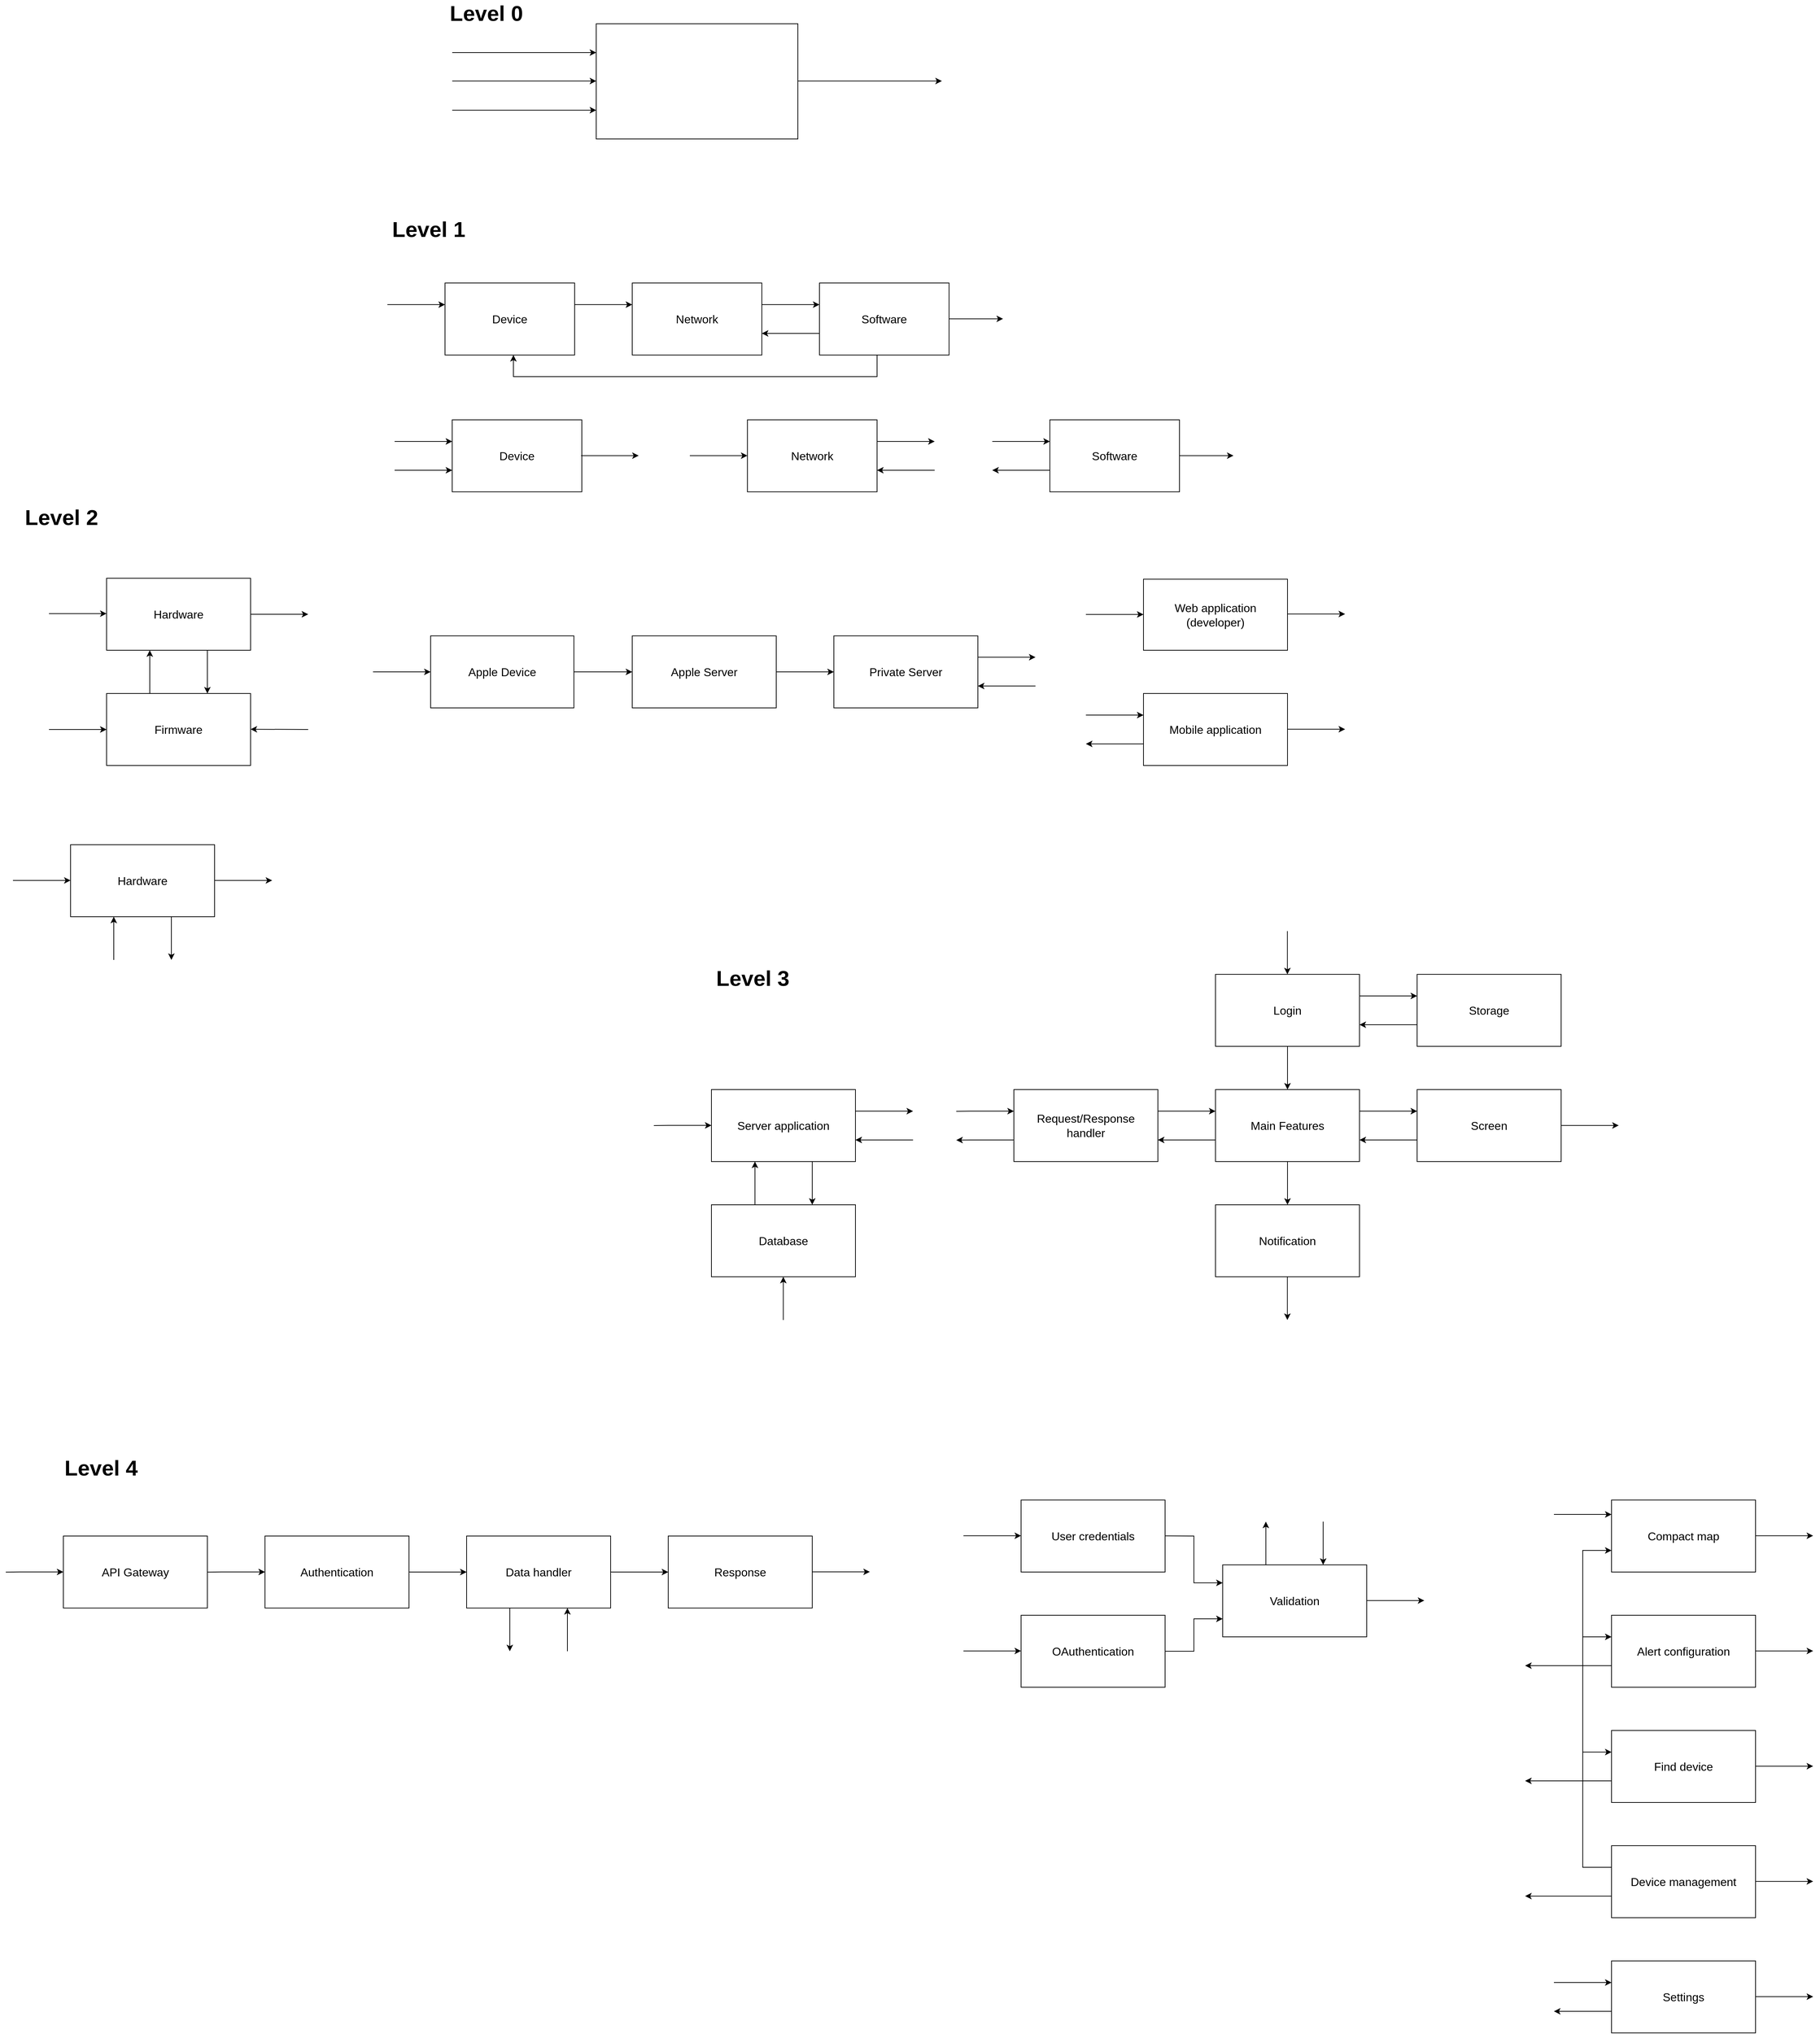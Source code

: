 <mxfile version="24.8.4">
  <diagram name="Page-1" id="5LU7Rp1ZNXdT5xKRHXcr">
    <mxGraphModel dx="1353" dy="250" grid="1" gridSize="10" guides="1" tooltips="1" connect="1" arrows="1" fold="1" page="1" pageScale="1" pageWidth="850" pageHeight="1100" math="0" shadow="0">
      <root>
        <mxCell id="0" />
        <mxCell id="1" parent="0" />
        <mxCell id="5OAMmtJjM21bAXwRtnvp-2" value="" style="rounded=0;whiteSpace=wrap;html=1;" parent="1" vertex="1">
          <mxGeometry x="360" y="170" width="280" height="160" as="geometry" />
        </mxCell>
        <mxCell id="5OAMmtJjM21bAXwRtnvp-3" value="" style="endArrow=classic;html=1;rounded=0;" parent="1" edge="1">
          <mxGeometry width="50" height="50" relative="1" as="geometry">
            <mxPoint x="160" y="249.5" as="sourcePoint" />
            <mxPoint x="360" y="249.5" as="targetPoint" />
          </mxGeometry>
        </mxCell>
        <mxCell id="5OAMmtJjM21bAXwRtnvp-4" value="" style="endArrow=classic;html=1;rounded=0;" parent="1" edge="1">
          <mxGeometry width="50" height="50" relative="1" as="geometry">
            <mxPoint x="160" y="290" as="sourcePoint" />
            <mxPoint x="360" y="290" as="targetPoint" />
          </mxGeometry>
        </mxCell>
        <mxCell id="5OAMmtJjM21bAXwRtnvp-5" value="" style="endArrow=classic;html=1;rounded=0;" parent="1" edge="1">
          <mxGeometry width="50" height="50" relative="1" as="geometry">
            <mxPoint x="160" y="210" as="sourcePoint" />
            <mxPoint x="360" y="210" as="targetPoint" />
          </mxGeometry>
        </mxCell>
        <mxCell id="5OAMmtJjM21bAXwRtnvp-6" value="" style="endArrow=classic;html=1;rounded=0;" parent="1" edge="1">
          <mxGeometry width="50" height="50" relative="1" as="geometry">
            <mxPoint x="640" y="249.5" as="sourcePoint" />
            <mxPoint x="840" y="249.5" as="targetPoint" />
          </mxGeometry>
        </mxCell>
        <mxCell id="EfRPAqn-VJBuJBoE89wM-40" value="" style="edgeStyle=orthogonalEdgeStyle;rounded=0;orthogonalLoop=1;jettySize=auto;html=1;fontSize=16;" edge="1" parent="1">
          <mxGeometry relative="1" as="geometry">
            <mxPoint x="330" y="560" as="sourcePoint" />
            <mxPoint x="410" y="560" as="targetPoint" />
          </mxGeometry>
        </mxCell>
        <mxCell id="5OAMmtJjM21bAXwRtnvp-7" value="Device" style="rounded=0;whiteSpace=wrap;html=1;fontSize=16;" parent="1" vertex="1">
          <mxGeometry x="150" y="530" width="180" height="100" as="geometry" />
        </mxCell>
        <mxCell id="EfRPAqn-VJBuJBoE89wM-41" value="" style="edgeStyle=orthogonalEdgeStyle;rounded=0;orthogonalLoop=1;jettySize=auto;html=1;fontSize=16;" edge="1" parent="1">
          <mxGeometry relative="1" as="geometry">
            <mxPoint x="590.0" y="560" as="sourcePoint" />
            <mxPoint x="670" y="560" as="targetPoint" />
          </mxGeometry>
        </mxCell>
        <mxCell id="5OAMmtJjM21bAXwRtnvp-8" value="Network" style="rounded=0;whiteSpace=wrap;html=1;fontSize=16;" parent="1" vertex="1">
          <mxGeometry x="410" y="530" width="180" height="100" as="geometry" />
        </mxCell>
        <mxCell id="5OAMmtJjM21bAXwRtnvp-33" style="edgeStyle=orthogonalEdgeStyle;rounded=0;orthogonalLoop=1;jettySize=auto;html=1;fontSize=16;" parent="1" source="5OAMmtJjM21bAXwRtnvp-13" edge="1">
          <mxGeometry relative="1" as="geometry">
            <Array as="points">
              <mxPoint x="750" y="660" />
              <mxPoint x="245" y="660" />
            </Array>
            <mxPoint x="245" y="630" as="targetPoint" />
          </mxGeometry>
        </mxCell>
        <mxCell id="5OAMmtJjM21bAXwRtnvp-13" value="Software" style="rounded=0;whiteSpace=wrap;html=1;fontSize=16;" parent="1" vertex="1">
          <mxGeometry x="670" y="530" width="180" height="100" as="geometry" />
        </mxCell>
        <mxCell id="5OAMmtJjM21bAXwRtnvp-16" style="edgeStyle=orthogonalEdgeStyle;rounded=0;orthogonalLoop=1;jettySize=auto;html=1;fontSize=16;" parent="1" edge="1">
          <mxGeometry relative="1" as="geometry">
            <mxPoint x="70" y="560" as="sourcePoint" />
            <mxPoint x="150" y="560" as="targetPoint" />
          </mxGeometry>
        </mxCell>
        <mxCell id="5OAMmtJjM21bAXwRtnvp-18" style="edgeStyle=orthogonalEdgeStyle;rounded=0;orthogonalLoop=1;jettySize=auto;html=1;entryX=0;entryY=0.5;entryDx=0;entryDy=0;fontSize=16;" parent="1" edge="1">
          <mxGeometry relative="1" as="geometry">
            <mxPoint x="850" y="579.73" as="sourcePoint" />
            <mxPoint x="925" y="579.73" as="targetPoint" />
          </mxGeometry>
        </mxCell>
        <mxCell id="5OAMmtJjM21bAXwRtnvp-30" value="" style="edgeStyle=orthogonalEdgeStyle;rounded=0;orthogonalLoop=1;jettySize=auto;html=1;" parent="1" edge="1">
          <mxGeometry relative="1" as="geometry">
            <mxPoint x="-180" y="1040" as="sourcePoint" />
            <mxPoint x="-180" y="1100" as="targetPoint" />
          </mxGeometry>
        </mxCell>
        <mxCell id="5OAMmtJjM21bAXwRtnvp-27" value="Hardware" style="rounded=0;whiteSpace=wrap;html=1;fontSize=16;" parent="1" vertex="1">
          <mxGeometry x="-320" y="940" width="200" height="100" as="geometry" />
        </mxCell>
        <mxCell id="5OAMmtJjM21bAXwRtnvp-31" value="" style="edgeStyle=orthogonalEdgeStyle;rounded=0;orthogonalLoop=1;jettySize=auto;html=1;" parent="1" edge="1">
          <mxGeometry relative="1" as="geometry">
            <mxPoint x="-260" y="1100" as="sourcePoint" />
            <mxPoint x="-260" y="1040" as="targetPoint" />
          </mxGeometry>
        </mxCell>
        <mxCell id="5OAMmtJjM21bAXwRtnvp-28" value="Firmware" style="rounded=0;whiteSpace=wrap;html=1;fontSize=16;" parent="1" vertex="1">
          <mxGeometry x="-320" y="1100" width="200" height="100" as="geometry" />
        </mxCell>
        <mxCell id="EfRPAqn-VJBuJBoE89wM-63" value="" style="edgeStyle=orthogonalEdgeStyle;rounded=0;orthogonalLoop=1;jettySize=auto;html=1;" edge="1" parent="1" source="5OAMmtJjM21bAXwRtnvp-32" target="5OAMmtJjM21bAXwRtnvp-49">
          <mxGeometry relative="1" as="geometry" />
        </mxCell>
        <mxCell id="5OAMmtJjM21bAXwRtnvp-32" value="Apple Server" style="rounded=0;whiteSpace=wrap;html=1;fontSize=16;" parent="1" vertex="1">
          <mxGeometry x="410" y="1020" width="200" height="100" as="geometry" />
        </mxCell>
        <mxCell id="EfRPAqn-VJBuJBoE89wM-62" value="" style="edgeStyle=orthogonalEdgeStyle;rounded=0;orthogonalLoop=1;jettySize=auto;html=1;" edge="1" parent="1" source="5OAMmtJjM21bAXwRtnvp-34" target="5OAMmtJjM21bAXwRtnvp-32">
          <mxGeometry relative="1" as="geometry" />
        </mxCell>
        <mxCell id="5OAMmtJjM21bAXwRtnvp-34" value="Apple Device" style="rounded=0;whiteSpace=wrap;html=1;fontSize=16;" parent="1" vertex="1">
          <mxGeometry x="130" y="1020" width="199" height="100" as="geometry" />
        </mxCell>
        <mxCell id="5OAMmtJjM21bAXwRtnvp-41" value="Mobile application" style="rounded=0;whiteSpace=wrap;html=1;fontSize=16;" parent="1" vertex="1">
          <mxGeometry x="1120" y="1100" width="200" height="100" as="geometry" />
        </mxCell>
        <mxCell id="5OAMmtJjM21bAXwRtnvp-42" value="Web application&lt;div style=&quot;font-size: 16px;&quot;&gt;(developer)&lt;/div&gt;" style="rounded=0;whiteSpace=wrap;html=1;fontSize=16;" parent="1" vertex="1">
          <mxGeometry x="1120" y="941.25" width="200" height="98.75" as="geometry" />
        </mxCell>
        <mxCell id="5OAMmtJjM21bAXwRtnvp-49" value="Private Server" style="rounded=0;whiteSpace=wrap;html=1;fontSize=16;" parent="1" vertex="1">
          <mxGeometry x="690" y="1020" width="200" height="100" as="geometry" />
        </mxCell>
        <mxCell id="5OAMmtJjM21bAXwRtnvp-67" value="" style="endArrow=classic;html=1;rounded=0;" parent="1" edge="1">
          <mxGeometry width="50" height="50" relative="1" as="geometry">
            <mxPoint x="-40" y="1150" as="sourcePoint" />
            <mxPoint x="-120" y="1149.68" as="targetPoint" />
          </mxGeometry>
        </mxCell>
        <mxCell id="b0lqk5REmzzPsrrRy35X-2" value="Level 0" style="text;html=1;align=center;verticalAlign=middle;whiteSpace=wrap;rounded=0;fontSize=30;fontStyle=1" parent="1" vertex="1">
          <mxGeometry x="155" y="140" width="105" height="30" as="geometry" />
        </mxCell>
        <mxCell id="b0lqk5REmzzPsrrRy35X-5" value="Level 1" style="text;html=1;align=center;verticalAlign=middle;whiteSpace=wrap;rounded=0;fontSize=30;fontStyle=1" parent="1" vertex="1">
          <mxGeometry x="75" y="440" width="105" height="30" as="geometry" />
        </mxCell>
        <mxCell id="b0lqk5REmzzPsrrRy35X-10" value="Level 2" style="text;html=1;align=center;verticalAlign=middle;whiteSpace=wrap;rounded=0;fontSize=30;fontStyle=1" parent="1" vertex="1">
          <mxGeometry x="-435" y="840" width="105" height="30" as="geometry" />
        </mxCell>
        <mxCell id="b0lqk5REmzzPsrrRy35X-13" value="Server application" style="rounded=0;whiteSpace=wrap;html=1;fontSize=16;" parent="1" vertex="1">
          <mxGeometry x="520" y="1650" width="200" height="100" as="geometry" />
        </mxCell>
        <mxCell id="b0lqk5REmzzPsrrRy35X-15" value="" style="edgeStyle=orthogonalEdgeStyle;rounded=0;orthogonalLoop=1;jettySize=auto;html=1;" parent="1" edge="1">
          <mxGeometry relative="1" as="geometry">
            <mxPoint x="580.42" y="1810" as="sourcePoint" />
            <mxPoint x="580.42" y="1750" as="targetPoint" />
          </mxGeometry>
        </mxCell>
        <mxCell id="b0lqk5REmzzPsrrRy35X-14" value="Database" style="rounded=0;whiteSpace=wrap;html=1;fontSize=16;" parent="1" vertex="1">
          <mxGeometry x="520" y="1810" width="200" height="100" as="geometry" />
        </mxCell>
        <mxCell id="b0lqk5REmzzPsrrRy35X-16" value="" style="edgeStyle=orthogonalEdgeStyle;rounded=0;orthogonalLoop=1;jettySize=auto;html=1;startArrow=classic;startFill=1;endArrow=none;endFill=0;" parent="1" edge="1">
          <mxGeometry relative="1" as="geometry">
            <mxPoint x="660" y="1810" as="sourcePoint" />
            <mxPoint x="660" y="1750" as="targetPoint" />
          </mxGeometry>
        </mxCell>
        <mxCell id="b0lqk5REmzzPsrrRy35X-20" value="" style="endArrow=classic;html=1;rounded=0;entryX=0;entryY=0.5;entryDx=0;entryDy=0;" parent="1" edge="1">
          <mxGeometry width="50" height="50" relative="1" as="geometry">
            <mxPoint x="440" y="1700" as="sourcePoint" />
            <mxPoint x="520" y="1699.8" as="targetPoint" />
            <Array as="points">
              <mxPoint x="460" y="1699.8" />
            </Array>
          </mxGeometry>
        </mxCell>
        <mxCell id="b0lqk5REmzzPsrrRy35X-21" value="" style="endArrow=classic;html=1;rounded=0;entryX=0;entryY=0.5;entryDx=0;entryDy=0;" parent="1" edge="1">
          <mxGeometry width="50" height="50" relative="1" as="geometry">
            <mxPoint x="720" y="1680" as="sourcePoint" />
            <mxPoint x="800" y="1680" as="targetPoint" />
          </mxGeometry>
        </mxCell>
        <mxCell id="oY7AbEXCepCv40pV6vN1-78" value="" style="endArrow=none;html=1;rounded=0;entryX=0;entryY=0.5;entryDx=0;entryDy=0;endFill=0;startArrow=classic;startFill=1;" parent="1" edge="1">
          <mxGeometry width="50" height="50" relative="1" as="geometry">
            <mxPoint x="720" y="1720" as="sourcePoint" />
            <mxPoint x="800" y="1720" as="targetPoint" />
          </mxGeometry>
        </mxCell>
        <mxCell id="oY7AbEXCepCv40pV6vN1-88" value="Request/Response&lt;div&gt;handler&lt;/div&gt;" style="rounded=0;whiteSpace=wrap;html=1;fontSize=16;" parent="1" vertex="1">
          <mxGeometry x="940" y="1650" width="200" height="100" as="geometry" />
        </mxCell>
        <mxCell id="oY7AbEXCepCv40pV6vN1-92" value="" style="endArrow=none;html=1;rounded=0;entryX=0;entryY=0.5;entryDx=0;entryDy=0;endFill=0;startArrow=classic;startFill=1;" parent="1" edge="1">
          <mxGeometry width="50" height="50" relative="1" as="geometry">
            <mxPoint x="860" y="1720.2" as="sourcePoint" />
            <mxPoint x="940" y="1720" as="targetPoint" />
            <Array as="points">
              <mxPoint x="880" y="1720" />
            </Array>
          </mxGeometry>
        </mxCell>
        <mxCell id="oY7AbEXCepCv40pV6vN1-93" value="" style="endArrow=classic;html=1;rounded=0;entryX=0;entryY=0.5;entryDx=0;entryDy=0;" parent="1" edge="1">
          <mxGeometry width="50" height="50" relative="1" as="geometry">
            <mxPoint x="1140" y="1680" as="sourcePoint" />
            <mxPoint x="1220" y="1680" as="targetPoint" />
          </mxGeometry>
        </mxCell>
        <mxCell id="oY7AbEXCepCv40pV6vN1-94" value="" style="endArrow=none;html=1;rounded=0;entryX=0;entryY=0.5;entryDx=0;entryDy=0;endFill=0;startArrow=classic;startFill=1;" parent="1" edge="1">
          <mxGeometry width="50" height="50" relative="1" as="geometry">
            <mxPoint x="1140" y="1720" as="sourcePoint" />
            <mxPoint x="1220" y="1720" as="targetPoint" />
          </mxGeometry>
        </mxCell>
        <mxCell id="oY7AbEXCepCv40pV6vN1-95" value="" style="endArrow=classic;html=1;rounded=0;entryX=0;entryY=0.5;entryDx=0;entryDy=0;endFill=1;startArrow=none;startFill=0;" parent="1" edge="1">
          <mxGeometry width="50" height="50" relative="1" as="geometry">
            <mxPoint x="860" y="1680.2" as="sourcePoint" />
            <mxPoint x="940" y="1680" as="targetPoint" />
            <Array as="points">
              <mxPoint x="880" y="1680" />
            </Array>
          </mxGeometry>
        </mxCell>
        <mxCell id="oY7AbEXCepCv40pV6vN1-105" value="" style="edgeStyle=orthogonalEdgeStyle;rounded=0;orthogonalLoop=1;jettySize=auto;html=1;" parent="1" source="oY7AbEXCepCv40pV6vN1-96" target="oY7AbEXCepCv40pV6vN1-104" edge="1">
          <mxGeometry relative="1" as="geometry" />
        </mxCell>
        <mxCell id="oY7AbEXCepCv40pV6vN1-106" value="" style="edgeStyle=orthogonalEdgeStyle;rounded=0;orthogonalLoop=1;jettySize=auto;html=1;" parent="1" edge="1">
          <mxGeometry relative="1" as="geometry">
            <mxPoint x="1420" y="1680" as="sourcePoint" />
            <mxPoint x="1500" y="1680" as="targetPoint" />
          </mxGeometry>
        </mxCell>
        <mxCell id="oY7AbEXCepCv40pV6vN1-96" value="Main Features" style="rounded=0;whiteSpace=wrap;html=1;fontSize=16;" parent="1" vertex="1">
          <mxGeometry x="1220" y="1650" width="200" height="100" as="geometry" />
        </mxCell>
        <mxCell id="oY7AbEXCepCv40pV6vN1-98" value="" style="edgeStyle=orthogonalEdgeStyle;rounded=0;orthogonalLoop=1;jettySize=auto;html=1;" parent="1" source="oY7AbEXCepCv40pV6vN1-97" target="oY7AbEXCepCv40pV6vN1-96" edge="1">
          <mxGeometry relative="1" as="geometry" />
        </mxCell>
        <mxCell id="oY7AbEXCepCv40pV6vN1-101" value="" style="edgeStyle=orthogonalEdgeStyle;rounded=0;orthogonalLoop=1;jettySize=auto;html=1;" parent="1" edge="1">
          <mxGeometry relative="1" as="geometry">
            <mxPoint x="1420.0" y="1520" as="sourcePoint" />
            <mxPoint x="1500.0" y="1520" as="targetPoint" />
          </mxGeometry>
        </mxCell>
        <mxCell id="oY7AbEXCepCv40pV6vN1-97" value="Login" style="rounded=0;whiteSpace=wrap;html=1;fontSize=16;" parent="1" vertex="1">
          <mxGeometry x="1220" y="1490" width="200" height="100" as="geometry" />
        </mxCell>
        <mxCell id="oY7AbEXCepCv40pV6vN1-99" value="" style="edgeStyle=orthogonalEdgeStyle;rounded=0;orthogonalLoop=1;jettySize=auto;html=1;" parent="1" edge="1">
          <mxGeometry relative="1" as="geometry">
            <mxPoint x="1319.86" y="1430" as="sourcePoint" />
            <mxPoint x="1319.86" y="1490" as="targetPoint" />
          </mxGeometry>
        </mxCell>
        <mxCell id="oY7AbEXCepCv40pV6vN1-100" value="Storage" style="rounded=0;whiteSpace=wrap;html=1;fontSize=16;" parent="1" vertex="1">
          <mxGeometry x="1500" y="1490" width="200" height="100" as="geometry" />
        </mxCell>
        <mxCell id="oY7AbEXCepCv40pV6vN1-102" value="" style="edgeStyle=orthogonalEdgeStyle;rounded=0;orthogonalLoop=1;jettySize=auto;html=1;endArrow=none;endFill=0;startArrow=classic;startFill=1;" parent="1" edge="1">
          <mxGeometry relative="1" as="geometry">
            <mxPoint x="1420.0" y="1560" as="sourcePoint" />
            <mxPoint x="1500.0" y="1560" as="targetPoint" />
          </mxGeometry>
        </mxCell>
        <mxCell id="oY7AbEXCepCv40pV6vN1-103" value="Screen" style="rounded=0;whiteSpace=wrap;html=1;fontSize=16;" parent="1" vertex="1">
          <mxGeometry x="1500" y="1650" width="200" height="100" as="geometry" />
        </mxCell>
        <mxCell id="oY7AbEXCepCv40pV6vN1-104" value="Notification" style="rounded=0;whiteSpace=wrap;html=1;fontSize=16;" parent="1" vertex="1">
          <mxGeometry x="1220" y="1810" width="200" height="100" as="geometry" />
        </mxCell>
        <mxCell id="oY7AbEXCepCv40pV6vN1-107" value="" style="edgeStyle=orthogonalEdgeStyle;rounded=0;orthogonalLoop=1;jettySize=auto;html=1;endArrow=none;endFill=0;startArrow=classic;startFill=1;" parent="1" edge="1">
          <mxGeometry relative="1" as="geometry">
            <mxPoint x="1420" y="1720" as="sourcePoint" />
            <mxPoint x="1500" y="1720" as="targetPoint" />
          </mxGeometry>
        </mxCell>
        <mxCell id="oY7AbEXCepCv40pV6vN1-108" value="" style="edgeStyle=orthogonalEdgeStyle;rounded=0;orthogonalLoop=1;jettySize=auto;html=1;" parent="1" edge="1">
          <mxGeometry relative="1" as="geometry">
            <mxPoint x="1700.0" y="1699.82" as="sourcePoint" />
            <mxPoint x="1780.0" y="1699.82" as="targetPoint" />
          </mxGeometry>
        </mxCell>
        <mxCell id="oY7AbEXCepCv40pV6vN1-109" value="" style="edgeStyle=orthogonalEdgeStyle;rounded=0;orthogonalLoop=1;jettySize=auto;html=1;" parent="1" edge="1">
          <mxGeometry relative="1" as="geometry">
            <mxPoint x="1319.83" y="1910" as="sourcePoint" />
            <mxPoint x="1319.83" y="1970" as="targetPoint" />
          </mxGeometry>
        </mxCell>
        <mxCell id="oY7AbEXCepCv40pV6vN1-110" value="Level 3" style="text;html=1;align=center;verticalAlign=middle;whiteSpace=wrap;rounded=0;fontSize=30;fontStyle=1" parent="1" vertex="1">
          <mxGeometry x="525" y="1480" width="105" height="30" as="geometry" />
        </mxCell>
        <mxCell id="oY7AbEXCepCv40pV6vN1-113" value="API Gateway" style="rounded=0;whiteSpace=wrap;html=1;fontSize=16;" parent="1" vertex="1">
          <mxGeometry x="-380" y="2270" width="200" height="100" as="geometry" />
        </mxCell>
        <mxCell id="oY7AbEXCepCv40pV6vN1-117" value="" style="endArrow=classic;html=1;rounded=0;entryX=0;entryY=0.5;entryDx=0;entryDy=0;" parent="1" edge="1">
          <mxGeometry width="50" height="50" relative="1" as="geometry">
            <mxPoint x="-460" y="2320.07" as="sourcePoint" />
            <mxPoint x="-380" y="2319.87" as="targetPoint" />
            <Array as="points">
              <mxPoint x="-440" y="2319.87" />
            </Array>
          </mxGeometry>
        </mxCell>
        <mxCell id="oY7AbEXCepCv40pV6vN1-129" value="" style="edgeStyle=orthogonalEdgeStyle;rounded=0;orthogonalLoop=1;jettySize=auto;html=1;" parent="1" source="oY7AbEXCepCv40pV6vN1-120" target="oY7AbEXCepCv40pV6vN1-128" edge="1">
          <mxGeometry relative="1" as="geometry" />
        </mxCell>
        <mxCell id="oY7AbEXCepCv40pV6vN1-120" value="Data handler" style="rounded=0;whiteSpace=wrap;html=1;fontSize=16;" parent="1" vertex="1">
          <mxGeometry x="180" y="2270" width="200" height="100" as="geometry" />
        </mxCell>
        <mxCell id="oY7AbEXCepCv40pV6vN1-123" value="" style="endArrow=classic;html=1;rounded=0;entryX=0;entryY=0.5;entryDx=0;entryDy=0;" parent="1" edge="1">
          <mxGeometry width="50" height="50" relative="1" as="geometry">
            <mxPoint x="-180" y="2320.07" as="sourcePoint" />
            <mxPoint x="-100" y="2319.87" as="targetPoint" />
            <Array as="points">
              <mxPoint x="-160" y="2319.87" />
            </Array>
          </mxGeometry>
        </mxCell>
        <mxCell id="oY7AbEXCepCv40pV6vN1-127" value="" style="edgeStyle=orthogonalEdgeStyle;rounded=0;orthogonalLoop=1;jettySize=auto;html=1;" parent="1" edge="1">
          <mxGeometry relative="1" as="geometry">
            <mxPoint x="320.0" y="2430" as="sourcePoint" />
            <mxPoint x="320.0" y="2370" as="targetPoint" />
          </mxGeometry>
        </mxCell>
        <mxCell id="oY7AbEXCepCv40pV6vN1-128" value="Response" style="rounded=0;whiteSpace=wrap;html=1;fontSize=16;" parent="1" vertex="1">
          <mxGeometry x="460" y="2270" width="200" height="100" as="geometry" />
        </mxCell>
        <mxCell id="oY7AbEXCepCv40pV6vN1-133" value="" style="edgeStyle=orthogonalEdgeStyle;rounded=0;orthogonalLoop=1;jettySize=auto;html=1;" parent="1" source="oY7AbEXCepCv40pV6vN1-132" target="oY7AbEXCepCv40pV6vN1-120" edge="1">
          <mxGeometry relative="1" as="geometry" />
        </mxCell>
        <mxCell id="oY7AbEXCepCv40pV6vN1-132" value="Authentication" style="rounded=0;whiteSpace=wrap;html=1;fontSize=16;" parent="1" vertex="1">
          <mxGeometry x="-100" y="2270" width="200" height="100" as="geometry" />
        </mxCell>
        <mxCell id="oY7AbEXCepCv40pV6vN1-134" value="" style="edgeStyle=orthogonalEdgeStyle;rounded=0;orthogonalLoop=1;jettySize=auto;html=1;" parent="1" edge="1">
          <mxGeometry relative="1" as="geometry">
            <mxPoint x="660" y="2319.7" as="sourcePoint" />
            <mxPoint x="740" y="2319.7" as="targetPoint" />
          </mxGeometry>
        </mxCell>
        <mxCell id="oY7AbEXCepCv40pV6vN1-135" value="Level 4" style="text;html=1;align=center;verticalAlign=middle;whiteSpace=wrap;rounded=0;fontSize=30;fontStyle=1" parent="1" vertex="1">
          <mxGeometry x="-380" y="2160" width="105" height="30" as="geometry" />
        </mxCell>
        <mxCell id="EfRPAqn-VJBuJBoE89wM-2" value="" style="edgeStyle=orthogonalEdgeStyle;rounded=0;orthogonalLoop=1;jettySize=auto;html=1;startArrow=classic;startFill=1;endArrow=none;endFill=0;" edge="1" parent="1">
          <mxGeometry relative="1" as="geometry">
            <mxPoint x="240" y="2430" as="sourcePoint" />
            <mxPoint x="240" y="2370" as="targetPoint" />
          </mxGeometry>
        </mxCell>
        <mxCell id="EfRPAqn-VJBuJBoE89wM-3" value="" style="edgeStyle=orthogonalEdgeStyle;rounded=0;orthogonalLoop=1;jettySize=auto;html=1;" edge="1" parent="1">
          <mxGeometry relative="1" as="geometry">
            <mxPoint x="619.8" y="1970" as="sourcePoint" />
            <mxPoint x="619.8" y="1910" as="targetPoint" />
          </mxGeometry>
        </mxCell>
        <mxCell id="EfRPAqn-VJBuJBoE89wM-4" value="User credentials" style="rounded=0;whiteSpace=wrap;html=1;fontSize=16;" vertex="1" parent="1">
          <mxGeometry x="950" y="2220" width="200" height="100" as="geometry" />
        </mxCell>
        <mxCell id="EfRPAqn-VJBuJBoE89wM-16" style="edgeStyle=orthogonalEdgeStyle;rounded=0;orthogonalLoop=1;jettySize=auto;html=1;entryX=0;entryY=0.75;entryDx=0;entryDy=0;" edge="1" parent="1" source="EfRPAqn-VJBuJBoE89wM-6" target="EfRPAqn-VJBuJBoE89wM-9">
          <mxGeometry relative="1" as="geometry" />
        </mxCell>
        <mxCell id="EfRPAqn-VJBuJBoE89wM-6" value="OAuthentication" style="rounded=0;whiteSpace=wrap;html=1;fontSize=16;" vertex="1" parent="1">
          <mxGeometry x="950" y="2380" width="200" height="100" as="geometry" />
        </mxCell>
        <mxCell id="EfRPAqn-VJBuJBoE89wM-7" value="" style="endArrow=classic;html=1;rounded=0;entryX=0;entryY=0.5;entryDx=0;entryDy=0;" edge="1" parent="1">
          <mxGeometry width="50" height="50" relative="1" as="geometry">
            <mxPoint x="870" y="2269.58" as="sourcePoint" />
            <mxPoint x="950" y="2269.58" as="targetPoint" />
          </mxGeometry>
        </mxCell>
        <mxCell id="EfRPAqn-VJBuJBoE89wM-8" value="" style="endArrow=classic;html=1;rounded=0;entryX=0;entryY=0.5;entryDx=0;entryDy=0;" edge="1" parent="1">
          <mxGeometry width="50" height="50" relative="1" as="geometry">
            <mxPoint x="870" y="2429.58" as="sourcePoint" />
            <mxPoint x="950" y="2429.58" as="targetPoint" />
          </mxGeometry>
        </mxCell>
        <mxCell id="EfRPAqn-VJBuJBoE89wM-9" value="Validation" style="rounded=0;whiteSpace=wrap;html=1;fontSize=16;" vertex="1" parent="1">
          <mxGeometry x="1230" y="2310" width="200" height="100" as="geometry" />
        </mxCell>
        <mxCell id="EfRPAqn-VJBuJBoE89wM-12" value="" style="endArrow=classic;html=1;rounded=0;entryX=0;entryY=0.5;entryDx=0;entryDy=0;" edge="1" parent="1">
          <mxGeometry width="50" height="50" relative="1" as="geometry">
            <mxPoint x="1430" y="2359.58" as="sourcePoint" />
            <mxPoint x="1510" y="2359.58" as="targetPoint" />
          </mxGeometry>
        </mxCell>
        <mxCell id="EfRPAqn-VJBuJBoE89wM-13" value="" style="edgeStyle=orthogonalEdgeStyle;rounded=0;orthogonalLoop=1;jettySize=auto;html=1;" edge="1" parent="1">
          <mxGeometry relative="1" as="geometry">
            <mxPoint x="1289.94" y="2310" as="sourcePoint" />
            <mxPoint x="1289.94" y="2250" as="targetPoint" />
          </mxGeometry>
        </mxCell>
        <mxCell id="EfRPAqn-VJBuJBoE89wM-14" value="" style="edgeStyle=orthogonalEdgeStyle;rounded=0;orthogonalLoop=1;jettySize=auto;html=1;startArrow=classic;startFill=1;endArrow=none;endFill=0;" edge="1" parent="1">
          <mxGeometry relative="1" as="geometry">
            <mxPoint x="1369.52" y="2310" as="sourcePoint" />
            <mxPoint x="1369.52" y="2250" as="targetPoint" />
          </mxGeometry>
        </mxCell>
        <mxCell id="EfRPAqn-VJBuJBoE89wM-15" value="" style="endArrow=classic;html=1;rounded=0;entryX=0;entryY=0.25;entryDx=0;entryDy=0;" edge="1" parent="1" target="EfRPAqn-VJBuJBoE89wM-9">
          <mxGeometry width="50" height="50" relative="1" as="geometry">
            <mxPoint x="1150" y="2269.76" as="sourcePoint" />
            <mxPoint x="1230" y="2269.76" as="targetPoint" />
            <Array as="points">
              <mxPoint x="1190" y="2270" />
              <mxPoint x="1190" y="2335" />
            </Array>
          </mxGeometry>
        </mxCell>
        <mxCell id="EfRPAqn-VJBuJBoE89wM-17" value="Compact map" style="rounded=0;whiteSpace=wrap;html=1;fontSize=16;" vertex="1" parent="1">
          <mxGeometry x="1770" y="2220" width="200" height="100" as="geometry" />
        </mxCell>
        <mxCell id="EfRPAqn-VJBuJBoE89wM-31" style="edgeStyle=orthogonalEdgeStyle;rounded=0;orthogonalLoop=1;jettySize=auto;html=1;" edge="1" parent="1" source="EfRPAqn-VJBuJBoE89wM-18">
          <mxGeometry relative="1" as="geometry">
            <mxPoint x="1770" y="2290" as="targetPoint" />
            <Array as="points">
              <mxPoint x="1730" y="2730" />
              <mxPoint x="1730" y="2290" />
            </Array>
          </mxGeometry>
        </mxCell>
        <mxCell id="EfRPAqn-VJBuJBoE89wM-18" value="Device management" style="rounded=0;whiteSpace=wrap;html=1;fontSize=16;" vertex="1" parent="1">
          <mxGeometry x="1770" y="2700" width="200" height="100" as="geometry" />
        </mxCell>
        <mxCell id="EfRPAqn-VJBuJBoE89wM-19" value="Alert configuration" style="rounded=0;whiteSpace=wrap;html=1;fontSize=16;" vertex="1" parent="1">
          <mxGeometry x="1770" y="2380" width="200" height="100" as="geometry" />
        </mxCell>
        <mxCell id="EfRPAqn-VJBuJBoE89wM-20" value="Find device" style="rounded=0;whiteSpace=wrap;html=1;fontSize=16;" vertex="1" parent="1">
          <mxGeometry x="1770" y="2540" width="200" height="100" as="geometry" />
        </mxCell>
        <mxCell id="EfRPAqn-VJBuJBoE89wM-21" value="Settings" style="rounded=0;whiteSpace=wrap;html=1;fontSize=16;" vertex="1" parent="1">
          <mxGeometry x="1770" y="2860" width="200" height="100" as="geometry" />
        </mxCell>
        <mxCell id="EfRPAqn-VJBuJBoE89wM-26" value="" style="endArrow=classic;html=1;rounded=0;entryX=0;entryY=0.5;entryDx=0;entryDy=0;" edge="1" parent="1">
          <mxGeometry width="50" height="50" relative="1" as="geometry">
            <mxPoint x="1690" y="2240" as="sourcePoint" />
            <mxPoint x="1770" y="2240" as="targetPoint" />
          </mxGeometry>
        </mxCell>
        <mxCell id="EfRPAqn-VJBuJBoE89wM-27" value="" style="endArrow=classic;html=1;rounded=0;entryX=0;entryY=0.5;entryDx=0;entryDy=0;" edge="1" parent="1">
          <mxGeometry width="50" height="50" relative="1" as="geometry">
            <mxPoint x="1730" y="2410" as="sourcePoint" />
            <mxPoint x="1770" y="2410" as="targetPoint" />
          </mxGeometry>
        </mxCell>
        <mxCell id="EfRPAqn-VJBuJBoE89wM-28" value="" style="endArrow=classic;html=1;rounded=0;entryX=0;entryY=0.5;entryDx=0;entryDy=0;" edge="1" parent="1">
          <mxGeometry width="50" height="50" relative="1" as="geometry">
            <mxPoint x="1730" y="2570" as="sourcePoint" />
            <mxPoint x="1770" y="2570" as="targetPoint" />
          </mxGeometry>
        </mxCell>
        <mxCell id="EfRPAqn-VJBuJBoE89wM-29" value="" style="edgeStyle=orthogonalEdgeStyle;rounded=0;orthogonalLoop=1;jettySize=auto;html=1;endArrow=none;endFill=0;startArrow=classic;startFill=1;" edge="1" parent="1">
          <mxGeometry relative="1" as="geometry">
            <mxPoint x="1650" y="2450" as="sourcePoint" />
            <mxPoint x="1770" y="2450" as="targetPoint" />
          </mxGeometry>
        </mxCell>
        <mxCell id="EfRPAqn-VJBuJBoE89wM-30" value="" style="edgeStyle=orthogonalEdgeStyle;rounded=0;orthogonalLoop=1;jettySize=auto;html=1;endArrow=none;endFill=0;startArrow=classic;startFill=1;" edge="1" parent="1">
          <mxGeometry relative="1" as="geometry">
            <mxPoint x="1650" y="2610" as="sourcePoint" />
            <mxPoint x="1770" y="2610" as="targetPoint" />
          </mxGeometry>
        </mxCell>
        <mxCell id="EfRPAqn-VJBuJBoE89wM-32" value="" style="edgeStyle=orthogonalEdgeStyle;rounded=0;orthogonalLoop=1;jettySize=auto;html=1;" edge="1" parent="1">
          <mxGeometry relative="1" as="geometry">
            <mxPoint x="1690" y="2890" as="sourcePoint" />
            <mxPoint x="1770" y="2890" as="targetPoint" />
          </mxGeometry>
        </mxCell>
        <mxCell id="EfRPAqn-VJBuJBoE89wM-33" value="" style="endArrow=none;html=1;rounded=0;entryX=0;entryY=0.5;entryDx=0;entryDy=0;endFill=0;startArrow=classic;startFill=1;" edge="1" parent="1">
          <mxGeometry width="50" height="50" relative="1" as="geometry">
            <mxPoint x="1690" y="2930" as="sourcePoint" />
            <mxPoint x="1770" y="2930" as="targetPoint" />
          </mxGeometry>
        </mxCell>
        <mxCell id="EfRPAqn-VJBuJBoE89wM-34" value="" style="edgeStyle=orthogonalEdgeStyle;rounded=0;orthogonalLoop=1;jettySize=auto;html=1;" edge="1" parent="1">
          <mxGeometry relative="1" as="geometry">
            <mxPoint x="1970" y="2269.57" as="sourcePoint" />
            <mxPoint x="2050" y="2269.57" as="targetPoint" />
          </mxGeometry>
        </mxCell>
        <mxCell id="EfRPAqn-VJBuJBoE89wM-35" value="" style="edgeStyle=orthogonalEdgeStyle;rounded=0;orthogonalLoop=1;jettySize=auto;html=1;" edge="1" parent="1">
          <mxGeometry relative="1" as="geometry">
            <mxPoint x="1970" y="2429.57" as="sourcePoint" />
            <mxPoint x="2050" y="2429.57" as="targetPoint" />
          </mxGeometry>
        </mxCell>
        <mxCell id="EfRPAqn-VJBuJBoE89wM-36" value="" style="edgeStyle=orthogonalEdgeStyle;rounded=0;orthogonalLoop=1;jettySize=auto;html=1;" edge="1" parent="1">
          <mxGeometry relative="1" as="geometry">
            <mxPoint x="1970" y="2589.57" as="sourcePoint" />
            <mxPoint x="2050" y="2589.57" as="targetPoint" />
          </mxGeometry>
        </mxCell>
        <mxCell id="EfRPAqn-VJBuJBoE89wM-37" value="" style="edgeStyle=orthogonalEdgeStyle;rounded=0;orthogonalLoop=1;jettySize=auto;html=1;" edge="1" parent="1">
          <mxGeometry relative="1" as="geometry">
            <mxPoint x="1970" y="2749.57" as="sourcePoint" />
            <mxPoint x="2050" y="2749.57" as="targetPoint" />
          </mxGeometry>
        </mxCell>
        <mxCell id="EfRPAqn-VJBuJBoE89wM-38" value="" style="edgeStyle=orthogonalEdgeStyle;rounded=0;orthogonalLoop=1;jettySize=auto;html=1;endArrow=none;endFill=0;startArrow=classic;startFill=1;" edge="1" parent="1">
          <mxGeometry relative="1" as="geometry">
            <mxPoint x="1650" y="2770" as="sourcePoint" />
            <mxPoint x="1770" y="2770" as="targetPoint" />
          </mxGeometry>
        </mxCell>
        <mxCell id="EfRPAqn-VJBuJBoE89wM-39" value="" style="edgeStyle=orthogonalEdgeStyle;rounded=0;orthogonalLoop=1;jettySize=auto;html=1;" edge="1" parent="1">
          <mxGeometry relative="1" as="geometry">
            <mxPoint x="1970" y="2909.63" as="sourcePoint" />
            <mxPoint x="2050" y="2909.63" as="targetPoint" />
          </mxGeometry>
        </mxCell>
        <mxCell id="EfRPAqn-VJBuJBoE89wM-42" value="" style="edgeStyle=orthogonalEdgeStyle;rounded=0;orthogonalLoop=1;jettySize=auto;html=1;endArrow=none;endFill=0;startArrow=classic;startFill=1;fontSize=16;" edge="1" parent="1">
          <mxGeometry relative="1" as="geometry">
            <mxPoint x="590.0" y="600" as="sourcePoint" />
            <mxPoint x="670" y="600" as="targetPoint" />
          </mxGeometry>
        </mxCell>
        <mxCell id="EfRPAqn-VJBuJBoE89wM-43" value="Device" style="rounded=0;whiteSpace=wrap;html=1;fontSize=16;" vertex="1" parent="1">
          <mxGeometry x="160" y="720" width="180" height="100" as="geometry" />
        </mxCell>
        <mxCell id="EfRPAqn-VJBuJBoE89wM-44" value="" style="edgeStyle=orthogonalEdgeStyle;rounded=0;orthogonalLoop=1;jettySize=auto;html=1;fontSize=16;" edge="1" parent="1">
          <mxGeometry relative="1" as="geometry">
            <mxPoint x="339" y="769.73" as="sourcePoint" />
            <mxPoint x="419" y="769.73" as="targetPoint" />
          </mxGeometry>
        </mxCell>
        <mxCell id="EfRPAqn-VJBuJBoE89wM-45" style="edgeStyle=orthogonalEdgeStyle;rounded=0;orthogonalLoop=1;jettySize=auto;html=1;fontSize=16;" edge="1" parent="1">
          <mxGeometry relative="1" as="geometry">
            <mxPoint x="80" y="750" as="sourcePoint" />
            <mxPoint x="160" y="750" as="targetPoint" />
          </mxGeometry>
        </mxCell>
        <mxCell id="EfRPAqn-VJBuJBoE89wM-46" style="edgeStyle=orthogonalEdgeStyle;rounded=0;orthogonalLoop=1;jettySize=auto;html=1;fontSize=16;" edge="1" parent="1">
          <mxGeometry relative="1" as="geometry">
            <mxPoint x="80" y="790" as="sourcePoint" />
            <mxPoint x="160" y="790" as="targetPoint" />
          </mxGeometry>
        </mxCell>
        <mxCell id="EfRPAqn-VJBuJBoE89wM-47" value="Network" style="rounded=0;whiteSpace=wrap;html=1;fontSize=16;" vertex="1" parent="1">
          <mxGeometry x="570" y="720" width="180" height="100" as="geometry" />
        </mxCell>
        <mxCell id="EfRPAqn-VJBuJBoE89wM-48" value="" style="edgeStyle=orthogonalEdgeStyle;rounded=0;orthogonalLoop=1;jettySize=auto;html=1;fontSize=16;" edge="1" parent="1">
          <mxGeometry relative="1" as="geometry">
            <mxPoint x="750" y="750" as="sourcePoint" />
            <mxPoint x="830" y="750" as="targetPoint" />
          </mxGeometry>
        </mxCell>
        <mxCell id="EfRPAqn-VJBuJBoE89wM-50" style="edgeStyle=orthogonalEdgeStyle;rounded=0;orthogonalLoop=1;jettySize=auto;html=1;fontSize=16;" edge="1" parent="1">
          <mxGeometry relative="1" as="geometry">
            <mxPoint x="490" y="769.73" as="sourcePoint" />
            <mxPoint x="570" y="769.73" as="targetPoint" />
          </mxGeometry>
        </mxCell>
        <mxCell id="EfRPAqn-VJBuJBoE89wM-51" value="" style="edgeStyle=orthogonalEdgeStyle;rounded=0;orthogonalLoop=1;jettySize=auto;html=1;endArrow=none;endFill=0;startArrow=classic;startFill=1;fontSize=16;" edge="1" parent="1">
          <mxGeometry relative="1" as="geometry">
            <mxPoint x="750.0" y="790" as="sourcePoint" />
            <mxPoint x="830" y="790" as="targetPoint" />
          </mxGeometry>
        </mxCell>
        <mxCell id="EfRPAqn-VJBuJBoE89wM-54" value="Software" style="rounded=0;whiteSpace=wrap;html=1;fontSize=16;" vertex="1" parent="1">
          <mxGeometry x="990" y="720" width="180" height="100" as="geometry" />
        </mxCell>
        <mxCell id="EfRPAqn-VJBuJBoE89wM-55" value="" style="edgeStyle=orthogonalEdgeStyle;rounded=0;orthogonalLoop=1;jettySize=auto;html=1;fontSize=16;" edge="1" parent="1">
          <mxGeometry relative="1" as="geometry">
            <mxPoint x="910" y="750" as="sourcePoint" />
            <mxPoint x="990" y="750" as="targetPoint" />
          </mxGeometry>
        </mxCell>
        <mxCell id="EfRPAqn-VJBuJBoE89wM-56" value="" style="edgeStyle=orthogonalEdgeStyle;rounded=0;orthogonalLoop=1;jettySize=auto;html=1;endArrow=none;endFill=0;startArrow=classic;startFill=1;fontSize=16;" edge="1" parent="1">
          <mxGeometry relative="1" as="geometry">
            <mxPoint x="910.0" y="790" as="sourcePoint" />
            <mxPoint x="990" y="790" as="targetPoint" />
          </mxGeometry>
        </mxCell>
        <mxCell id="EfRPAqn-VJBuJBoE89wM-57" style="edgeStyle=orthogonalEdgeStyle;rounded=0;orthogonalLoop=1;jettySize=auto;html=1;entryX=0;entryY=0.5;entryDx=0;entryDy=0;fontSize=16;" edge="1" parent="1">
          <mxGeometry relative="1" as="geometry">
            <mxPoint x="1170" y="769.73" as="sourcePoint" />
            <mxPoint x="1245" y="769.73" as="targetPoint" />
          </mxGeometry>
        </mxCell>
        <mxCell id="EfRPAqn-VJBuJBoE89wM-58" value="" style="endArrow=classic;html=1;rounded=0;" edge="1" parent="1">
          <mxGeometry width="50" height="50" relative="1" as="geometry">
            <mxPoint x="-120" y="990" as="sourcePoint" />
            <mxPoint x="-40" y="990" as="targetPoint" />
          </mxGeometry>
        </mxCell>
        <mxCell id="EfRPAqn-VJBuJBoE89wM-59" value="" style="endArrow=classic;html=1;rounded=0;" edge="1" parent="1">
          <mxGeometry width="50" height="50" relative="1" as="geometry">
            <mxPoint x="-400" y="989.11" as="sourcePoint" />
            <mxPoint x="-320" y="989.11" as="targetPoint" />
          </mxGeometry>
        </mxCell>
        <mxCell id="EfRPAqn-VJBuJBoE89wM-60" value="" style="endArrow=classic;html=1;rounded=0;" edge="1" parent="1">
          <mxGeometry width="50" height="50" relative="1" as="geometry">
            <mxPoint x="-400" y="1150" as="sourcePoint" />
            <mxPoint x="-320" y="1150" as="targetPoint" />
          </mxGeometry>
        </mxCell>
        <mxCell id="EfRPAqn-VJBuJBoE89wM-61" value="" style="endArrow=classic;html=1;rounded=0;entryX=0;entryY=0.5;entryDx=0;entryDy=0;" edge="1" parent="1" target="5OAMmtJjM21bAXwRtnvp-34">
          <mxGeometry width="50" height="50" relative="1" as="geometry">
            <mxPoint x="50" y="1070" as="sourcePoint" />
            <mxPoint x="130" y="1070" as="targetPoint" />
          </mxGeometry>
        </mxCell>
        <mxCell id="EfRPAqn-VJBuJBoE89wM-64" value="" style="edgeStyle=orthogonalEdgeStyle;rounded=0;orthogonalLoop=1;jettySize=auto;html=1;" edge="1" parent="1">
          <mxGeometry relative="1" as="geometry">
            <mxPoint x="890" y="1049.63" as="sourcePoint" />
            <mxPoint x="970" y="1049.63" as="targetPoint" />
          </mxGeometry>
        </mxCell>
        <mxCell id="EfRPAqn-VJBuJBoE89wM-65" value="" style="edgeStyle=orthogonalEdgeStyle;rounded=0;orthogonalLoop=1;jettySize=auto;html=1;endArrow=none;endFill=0;startArrow=classic;startFill=1;" edge="1" parent="1">
          <mxGeometry relative="1" as="geometry">
            <mxPoint x="890" y="1089.63" as="sourcePoint" />
            <mxPoint x="970" y="1089.63" as="targetPoint" />
          </mxGeometry>
        </mxCell>
        <mxCell id="EfRPAqn-VJBuJBoE89wM-66" value="" style="edgeStyle=orthogonalEdgeStyle;rounded=0;orthogonalLoop=1;jettySize=auto;html=1;" edge="1" parent="1">
          <mxGeometry relative="1" as="geometry">
            <mxPoint x="1320" y="989.63" as="sourcePoint" />
            <mxPoint x="1400" y="989.63" as="targetPoint" />
          </mxGeometry>
        </mxCell>
        <mxCell id="EfRPAqn-VJBuJBoE89wM-67" value="" style="edgeStyle=orthogonalEdgeStyle;rounded=0;orthogonalLoop=1;jettySize=auto;html=1;" edge="1" parent="1">
          <mxGeometry relative="1" as="geometry">
            <mxPoint x="1040" y="1130" as="sourcePoint" />
            <mxPoint x="1120" y="1130" as="targetPoint" />
          </mxGeometry>
        </mxCell>
        <mxCell id="EfRPAqn-VJBuJBoE89wM-68" value="" style="edgeStyle=orthogonalEdgeStyle;rounded=0;orthogonalLoop=1;jettySize=auto;html=1;" edge="1" parent="1">
          <mxGeometry relative="1" as="geometry">
            <mxPoint x="1320" y="1149.63" as="sourcePoint" />
            <mxPoint x="1400" y="1149.63" as="targetPoint" />
          </mxGeometry>
        </mxCell>
        <mxCell id="EfRPAqn-VJBuJBoE89wM-69" value="" style="edgeStyle=orthogonalEdgeStyle;rounded=0;orthogonalLoop=1;jettySize=auto;html=1;endArrow=none;endFill=0;startArrow=classic;startFill=1;" edge="1" parent="1">
          <mxGeometry relative="1" as="geometry">
            <mxPoint x="1040" y="1170" as="sourcePoint" />
            <mxPoint x="1120" y="1170" as="targetPoint" />
          </mxGeometry>
        </mxCell>
        <mxCell id="EfRPAqn-VJBuJBoE89wM-70" value="" style="edgeStyle=orthogonalEdgeStyle;rounded=0;orthogonalLoop=1;jettySize=auto;html=1;" edge="1" parent="1">
          <mxGeometry relative="1" as="geometry">
            <mxPoint x="1040" y="990.25" as="sourcePoint" />
            <mxPoint x="1120" y="990.25" as="targetPoint" />
          </mxGeometry>
        </mxCell>
        <mxCell id="EfRPAqn-VJBuJBoE89wM-71" value="Hardware" style="rounded=0;whiteSpace=wrap;html=1;fontSize=16;" vertex="1" parent="1">
          <mxGeometry x="-370" y="1310" width="200" height="100" as="geometry" />
        </mxCell>
        <mxCell id="EfRPAqn-VJBuJBoE89wM-72" value="" style="endArrow=classic;html=1;rounded=0;" edge="1" parent="1">
          <mxGeometry width="50" height="50" relative="1" as="geometry">
            <mxPoint x="-450" y="1359.57" as="sourcePoint" />
            <mxPoint x="-370" y="1359.57" as="targetPoint" />
          </mxGeometry>
        </mxCell>
        <mxCell id="EfRPAqn-VJBuJBoE89wM-73" value="" style="endArrow=classic;html=1;rounded=0;" edge="1" parent="1">
          <mxGeometry width="50" height="50" relative="1" as="geometry">
            <mxPoint x="-170" y="1359.57" as="sourcePoint" />
            <mxPoint x="-90" y="1359.57" as="targetPoint" />
          </mxGeometry>
        </mxCell>
        <mxCell id="EfRPAqn-VJBuJBoE89wM-74" value="" style="edgeStyle=orthogonalEdgeStyle;rounded=0;orthogonalLoop=1;jettySize=auto;html=1;" edge="1" parent="1">
          <mxGeometry relative="1" as="geometry">
            <mxPoint x="-310" y="1470" as="sourcePoint" />
            <mxPoint x="-310" y="1410" as="targetPoint" />
          </mxGeometry>
        </mxCell>
        <mxCell id="EfRPAqn-VJBuJBoE89wM-75" value="" style="edgeStyle=orthogonalEdgeStyle;rounded=0;orthogonalLoop=1;jettySize=auto;html=1;" edge="1" parent="1">
          <mxGeometry relative="1" as="geometry">
            <mxPoint x="-230" y="1410" as="sourcePoint" />
            <mxPoint x="-230" y="1470" as="targetPoint" />
          </mxGeometry>
        </mxCell>
      </root>
    </mxGraphModel>
  </diagram>
</mxfile>
